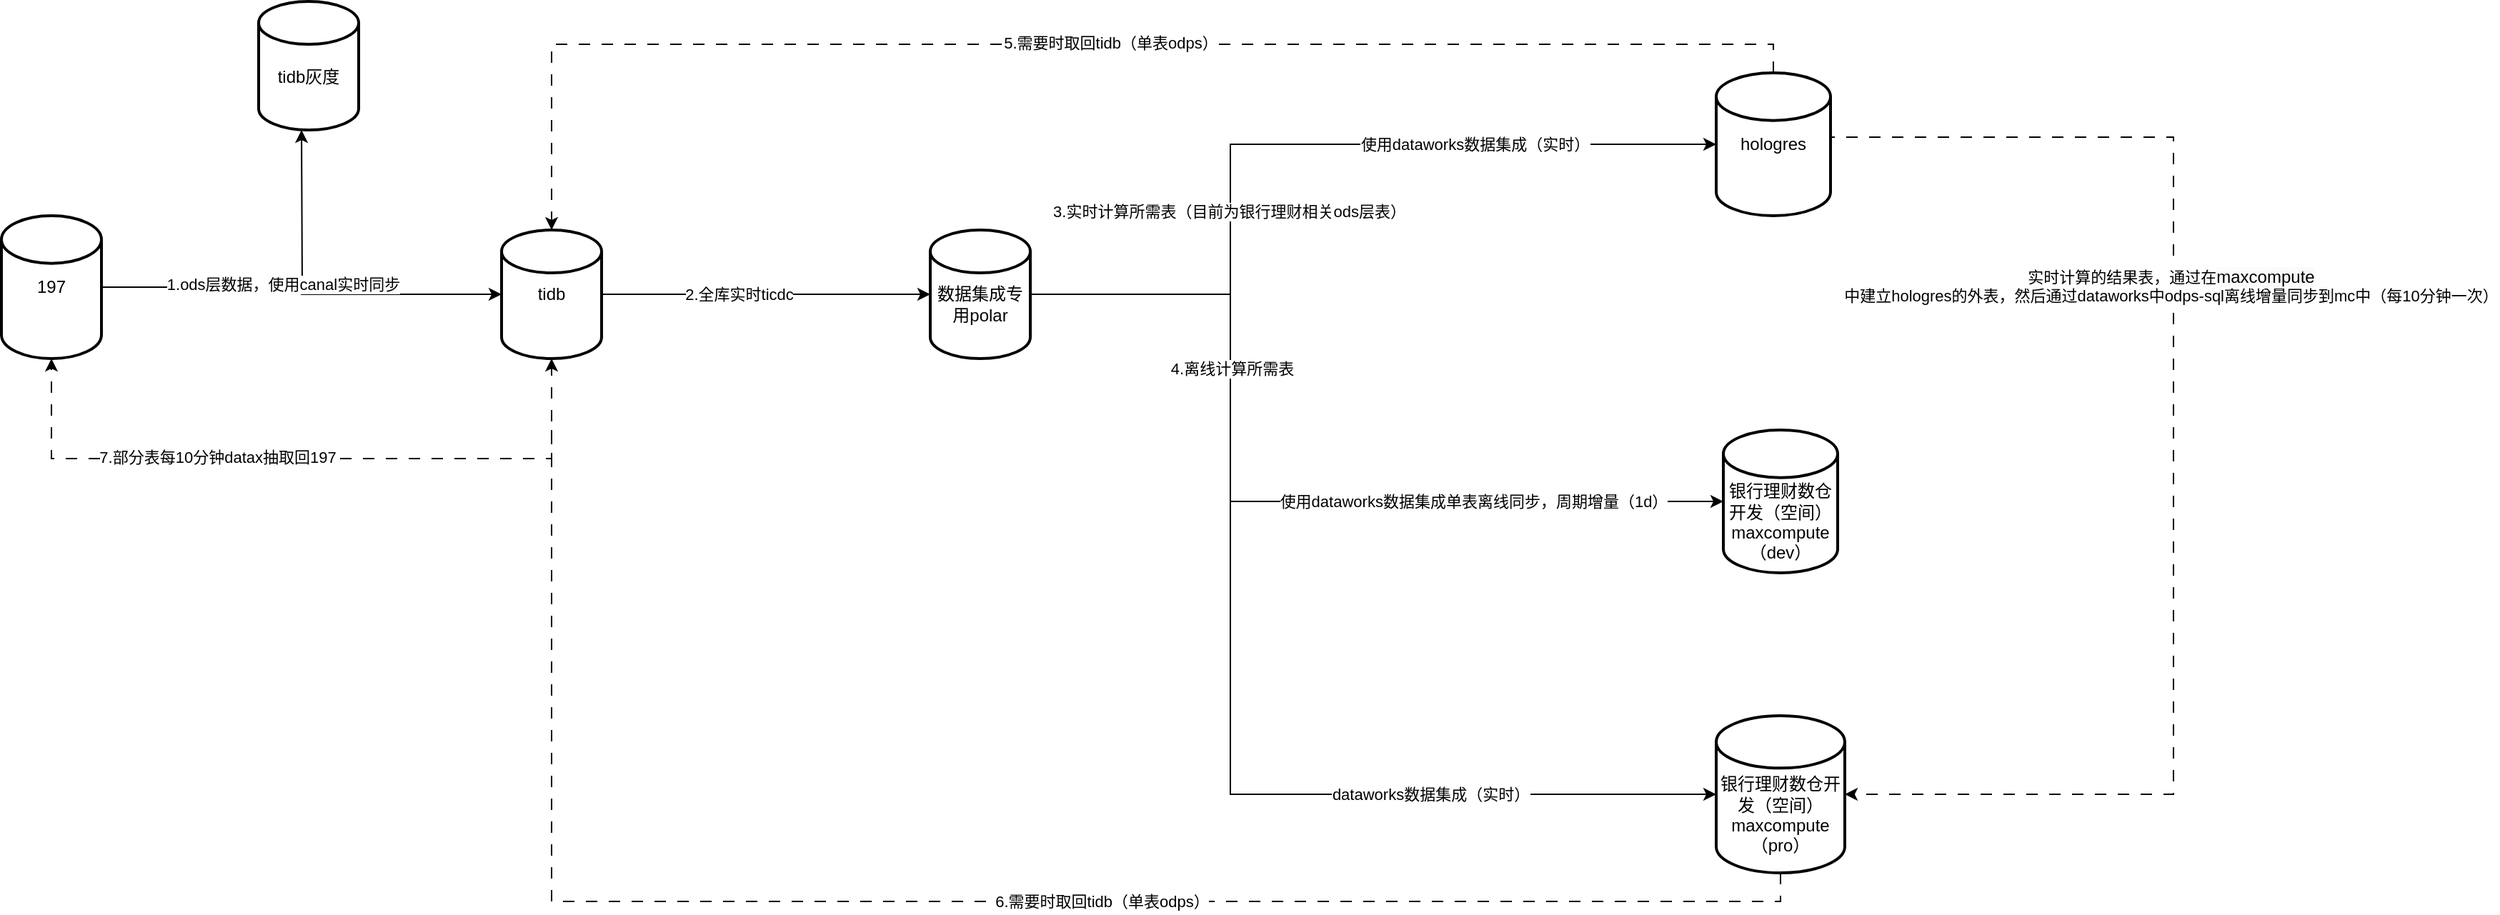 <mxfile version="24.7.4">
  <diagram name="第 1 页" id="iHFvfWN3LYJCkzTxdhkx">
    <mxGraphModel dx="2043" dy="674" grid="1" gridSize="10" guides="1" tooltips="1" connect="1" arrows="1" fold="1" page="1" pageScale="1" pageWidth="827" pageHeight="1169" math="0" shadow="0">
      <root>
        <mxCell id="0" />
        <mxCell id="1" parent="0" />
        <mxCell id="gjVjQ8ZyxPNbiFoZRCMu-3" style="edgeStyle=orthogonalEdgeStyle;rounded=0;orthogonalLoop=1;jettySize=auto;html=1;" parent="1" source="gjVjQ8ZyxPNbiFoZRCMu-2" edge="1">
          <mxGeometry relative="1" as="geometry">
            <mxPoint x="300" y="265" as="targetPoint" />
          </mxGeometry>
        </mxCell>
        <mxCell id="dV_eRgZNrKqowhXcDV5U-3" value="2.全库实时ticdc" style="edgeLabel;html=1;align=center;verticalAlign=middle;resizable=0;points=[];" parent="gjVjQ8ZyxPNbiFoZRCMu-3" vertex="1" connectable="0">
          <mxGeometry x="-0.168" relative="1" as="geometry">
            <mxPoint as="offset" />
          </mxGeometry>
        </mxCell>
        <mxCell id="gjVjQ8ZyxPNbiFoZRCMu-2" value="tidb" style="strokeWidth=2;html=1;shape=mxgraph.flowchart.database;whiteSpace=wrap;" parent="1" vertex="1">
          <mxGeometry y="220" width="70" height="90" as="geometry" />
        </mxCell>
        <mxCell id="gjVjQ8ZyxPNbiFoZRCMu-5" value="&lt;div&gt;&lt;br&gt;&lt;/div&gt;数据集成专用polar" style="strokeWidth=2;html=1;shape=mxgraph.flowchart.database;whiteSpace=wrap;" parent="1" vertex="1">
          <mxGeometry x="300" y="220" width="70" height="90" as="geometry" />
        </mxCell>
        <mxCell id="gjVjQ8ZyxPNbiFoZRCMu-7" value="hologres" style="strokeWidth=2;html=1;shape=mxgraph.flowchart.database;whiteSpace=wrap;" parent="1" vertex="1">
          <mxGeometry x="850" y="110" width="80" height="100" as="geometry" />
        </mxCell>
        <mxCell id="gjVjQ8ZyxPNbiFoZRCMu-8" value="&lt;div&gt;&lt;br&gt;&lt;/div&gt;&lt;div&gt;&lt;br&gt;&lt;/div&gt;&lt;div&gt;银行理财数仓开发（空间）&lt;/div&gt;maxcompute（dev）" style="strokeWidth=2;html=1;shape=mxgraph.flowchart.database;whiteSpace=wrap;" parent="1" vertex="1">
          <mxGeometry x="855" y="360" width="80" height="100" as="geometry" />
        </mxCell>
        <mxCell id="gjVjQ8ZyxPNbiFoZRCMu-9" style="edgeStyle=orthogonalEdgeStyle;rounded=0;orthogonalLoop=1;jettySize=auto;html=1;entryX=0;entryY=0.5;entryDx=0;entryDy=0;entryPerimeter=0;" parent="1" source="gjVjQ8ZyxPNbiFoZRCMu-5" target="gjVjQ8ZyxPNbiFoZRCMu-8" edge="1">
          <mxGeometry relative="1" as="geometry">
            <Array as="points">
              <mxPoint x="510" y="265" />
              <mxPoint x="510" y="410" />
            </Array>
          </mxGeometry>
        </mxCell>
        <mxCell id="gjVjQ8ZyxPNbiFoZRCMu-25" value="使用dataworks数据集成单表离线同步，周期增量（1d）" style="edgeLabel;html=1;align=center;verticalAlign=middle;resizable=0;points=[];" parent="gjVjQ8ZyxPNbiFoZRCMu-9" vertex="1" connectable="0">
          <mxGeometry x="0.365" y="-1" relative="1" as="geometry">
            <mxPoint x="25" y="-1" as="offset" />
          </mxGeometry>
        </mxCell>
        <mxCell id="gjVjQ8ZyxPNbiFoZRCMu-13" value="&lt;div&gt;&lt;br&gt;&lt;/div&gt;&lt;div&gt;&lt;br&gt;&lt;/div&gt;&lt;div&gt;银行理财数仓开发（空间）&lt;br&gt;&lt;/div&gt;maxcompute（pro）" style="strokeWidth=2;html=1;shape=mxgraph.flowchart.database;whiteSpace=wrap;" parent="1" vertex="1">
          <mxGeometry x="850" y="560" width="90" height="110" as="geometry" />
        </mxCell>
        <mxCell id="gjVjQ8ZyxPNbiFoZRCMu-14" style="edgeStyle=orthogonalEdgeStyle;rounded=0;orthogonalLoop=1;jettySize=auto;html=1;entryX=0;entryY=0.5;entryDx=0;entryDy=0;entryPerimeter=0;" parent="1" source="gjVjQ8ZyxPNbiFoZRCMu-5" target="gjVjQ8ZyxPNbiFoZRCMu-13" edge="1">
          <mxGeometry relative="1" as="geometry">
            <Array as="points">
              <mxPoint x="510" y="265" />
              <mxPoint x="510" y="615" />
            </Array>
          </mxGeometry>
        </mxCell>
        <mxCell id="gjVjQ8ZyxPNbiFoZRCMu-16" value="dataworks数据集成（实时）" style="edgeLabel;html=1;align=center;verticalAlign=middle;resizable=0;points=[];" parent="gjVjQ8ZyxPNbiFoZRCMu-14" vertex="1" connectable="0">
          <mxGeometry x="0.781" y="1" relative="1" as="geometry">
            <mxPoint x="-109" y="1" as="offset" />
          </mxGeometry>
        </mxCell>
        <mxCell id="gjVjQ8ZyxPNbiFoZRCMu-17" value="4.离线计算所需表" style="edgeLabel;html=1;align=center;verticalAlign=middle;resizable=0;points=[];" parent="gjVjQ8ZyxPNbiFoZRCMu-14" vertex="1" connectable="0">
          <mxGeometry x="-0.537" y="1" relative="1" as="geometry">
            <mxPoint as="offset" />
          </mxGeometry>
        </mxCell>
        <mxCell id="gjVjQ8ZyxPNbiFoZRCMu-19" style="edgeStyle=orthogonalEdgeStyle;rounded=0;orthogonalLoop=1;jettySize=auto;html=1;entryX=1;entryY=0.5;entryDx=0;entryDy=0;entryPerimeter=0;exitX=1;exitY=0.5;exitDx=0;exitDy=0;exitPerimeter=0;dashed=1;dashPattern=8 8;" parent="1" source="gjVjQ8ZyxPNbiFoZRCMu-7" target="gjVjQ8ZyxPNbiFoZRCMu-13" edge="1">
          <mxGeometry relative="1" as="geometry">
            <Array as="points">
              <mxPoint x="1170" y="155" />
              <mxPoint x="1170" y="615" />
            </Array>
          </mxGeometry>
        </mxCell>
        <mxCell id="gjVjQ8ZyxPNbiFoZRCMu-20" value="实时计算的结果表，通过在&lt;span style=&quot;font-size: 12px; text-wrap: wrap; background-color: rgb(251, 251, 251);&quot;&gt;maxcompute&lt;/span&gt;中建立hologres的外表，然后通过dataworks中odps-sql离线增量同步到mc中（每10分钟一次）" style="edgeLabel;html=1;align=center;verticalAlign=middle;resizable=0;points=[];" parent="gjVjQ8ZyxPNbiFoZRCMu-19" vertex="1" connectable="0">
          <mxGeometry x="-0.079" y="-2" relative="1" as="geometry">
            <mxPoint y="-82" as="offset" />
          </mxGeometry>
        </mxCell>
        <mxCell id="ughKu4st7hT9jdxvgbjc-1" style="edgeStyle=orthogonalEdgeStyle;rounded=0;orthogonalLoop=1;jettySize=auto;html=1;" edge="1" parent="1" source="gjVjQ8ZyxPNbiFoZRCMu-22">
          <mxGeometry relative="1" as="geometry">
            <mxPoint x="-140" y="150" as="targetPoint" />
          </mxGeometry>
        </mxCell>
        <mxCell id="gjVjQ8ZyxPNbiFoZRCMu-22" value="197" style="strokeWidth=2;html=1;shape=mxgraph.flowchart.database;whiteSpace=wrap;" parent="1" vertex="1">
          <mxGeometry x="-350" y="210" width="70" height="100" as="geometry" />
        </mxCell>
        <mxCell id="gjVjQ8ZyxPNbiFoZRCMu-26" style="edgeStyle=orthogonalEdgeStyle;rounded=0;orthogonalLoop=1;jettySize=auto;html=1;entryX=0;entryY=0.5;entryDx=0;entryDy=0;entryPerimeter=0;" parent="1" source="gjVjQ8ZyxPNbiFoZRCMu-22" target="gjVjQ8ZyxPNbiFoZRCMu-2" edge="1">
          <mxGeometry relative="1" as="geometry" />
        </mxCell>
        <mxCell id="gjVjQ8ZyxPNbiFoZRCMu-27" value="1.ods层数据，使用canal实时同步" style="edgeLabel;html=1;align=center;verticalAlign=middle;resizable=0;points=[];" parent="gjVjQ8ZyxPNbiFoZRCMu-26" vertex="1" connectable="0">
          <mxGeometry x="-0.109" y="2" relative="1" as="geometry">
            <mxPoint as="offset" />
          </mxGeometry>
        </mxCell>
        <mxCell id="gjVjQ8ZyxPNbiFoZRCMu-28" style="edgeStyle=orthogonalEdgeStyle;rounded=0;orthogonalLoop=1;jettySize=auto;html=1;entryX=0.5;entryY=0;entryDx=0;entryDy=0;entryPerimeter=0;dashed=1;dashPattern=8 8;" parent="1" source="gjVjQ8ZyxPNbiFoZRCMu-7" target="gjVjQ8ZyxPNbiFoZRCMu-2" edge="1">
          <mxGeometry relative="1" as="geometry">
            <Array as="points">
              <mxPoint x="890" y="90" />
              <mxPoint x="35" y="90" />
            </Array>
          </mxGeometry>
        </mxCell>
        <mxCell id="gjVjQ8ZyxPNbiFoZRCMu-29" value="5.需要时取回tidb（单表odps）" style="edgeLabel;html=1;align=center;verticalAlign=middle;resizable=0;points=[];" parent="gjVjQ8ZyxPNbiFoZRCMu-28" vertex="1" connectable="0">
          <mxGeometry x="-0.036" relative="1" as="geometry">
            <mxPoint y="-1" as="offset" />
          </mxGeometry>
        </mxCell>
        <mxCell id="gjVjQ8ZyxPNbiFoZRCMu-30" style="edgeStyle=orthogonalEdgeStyle;rounded=0;orthogonalLoop=1;jettySize=auto;html=1;entryX=0.5;entryY=1;entryDx=0;entryDy=0;entryPerimeter=0;dashed=1;dashPattern=8 8;" parent="1" source="gjVjQ8ZyxPNbiFoZRCMu-13" target="gjVjQ8ZyxPNbiFoZRCMu-2" edge="1">
          <mxGeometry relative="1" as="geometry">
            <Array as="points">
              <mxPoint x="895" y="690" />
              <mxPoint x="35" y="690" />
            </Array>
          </mxGeometry>
        </mxCell>
        <mxCell id="gjVjQ8ZyxPNbiFoZRCMu-31" value="6.需要时取回tidb（单表odps）" style="edgeLabel;html=1;align=center;verticalAlign=middle;resizable=0;points=[];" parent="gjVjQ8ZyxPNbiFoZRCMu-30" vertex="1" connectable="0">
          <mxGeometry x="-0.129" relative="1" as="geometry">
            <mxPoint x="53" as="offset" />
          </mxGeometry>
        </mxCell>
        <mxCell id="gjVjQ8ZyxPNbiFoZRCMu-32" style="edgeStyle=orthogonalEdgeStyle;rounded=0;orthogonalLoop=1;jettySize=auto;html=1;entryX=0;entryY=0.5;entryDx=0;entryDy=0;entryPerimeter=0;" parent="1" source="gjVjQ8ZyxPNbiFoZRCMu-5" target="gjVjQ8ZyxPNbiFoZRCMu-7" edge="1">
          <mxGeometry relative="1" as="geometry">
            <Array as="points">
              <mxPoint x="510" y="265" />
              <mxPoint x="510" y="160" />
            </Array>
          </mxGeometry>
        </mxCell>
        <mxCell id="gjVjQ8ZyxPNbiFoZRCMu-33" value="3.实时计算所需表（目前为银行理财相关ods层表）" style="edgeLabel;html=1;align=center;verticalAlign=middle;resizable=0;points=[];" parent="gjVjQ8ZyxPNbiFoZRCMu-32" vertex="1" connectable="0">
          <mxGeometry x="-0.323" y="1" relative="1" as="geometry">
            <mxPoint as="offset" />
          </mxGeometry>
        </mxCell>
        <mxCell id="gjVjQ8ZyxPNbiFoZRCMu-34" value="使用dataworks数据集成（实时）" style="edgeLabel;html=1;align=center;verticalAlign=middle;resizable=0;points=[];" parent="gjVjQ8ZyxPNbiFoZRCMu-32" vertex="1" connectable="0">
          <mxGeometry x="0.423" relative="1" as="geometry">
            <mxPoint as="offset" />
          </mxGeometry>
        </mxCell>
        <mxCell id="dV_eRgZNrKqowhXcDV5U-1" style="edgeStyle=orthogonalEdgeStyle;rounded=0;orthogonalLoop=1;jettySize=auto;html=1;entryX=0.5;entryY=1;entryDx=0;entryDy=0;entryPerimeter=0;dashed=1;dashPattern=8 8;" parent="1" target="gjVjQ8ZyxPNbiFoZRCMu-22" edge="1">
          <mxGeometry relative="1" as="geometry">
            <mxPoint x="35" y="360" as="sourcePoint" />
            <mxPoint x="-315" y="360" as="targetPoint" />
            <Array as="points">
              <mxPoint x="35" y="380" />
              <mxPoint x="-315" y="380" />
            </Array>
          </mxGeometry>
        </mxCell>
        <mxCell id="dV_eRgZNrKqowhXcDV5U-2" value="7.部分表每10分钟datax抽取回197" style="edgeLabel;html=1;align=center;verticalAlign=middle;resizable=0;points=[];" parent="dV_eRgZNrKqowhXcDV5U-1" vertex="1" connectable="0">
          <mxGeometry x="0.156" y="-1" relative="1" as="geometry">
            <mxPoint as="offset" />
          </mxGeometry>
        </mxCell>
        <mxCell id="ughKu4st7hT9jdxvgbjc-2" value="&lt;div&gt;&lt;br&gt;&lt;/div&gt;tidb灰度" style="strokeWidth=2;html=1;shape=mxgraph.flowchart.database;whiteSpace=wrap;" vertex="1" parent="1">
          <mxGeometry x="-170" y="60" width="70" height="90" as="geometry" />
        </mxCell>
      </root>
    </mxGraphModel>
  </diagram>
</mxfile>

